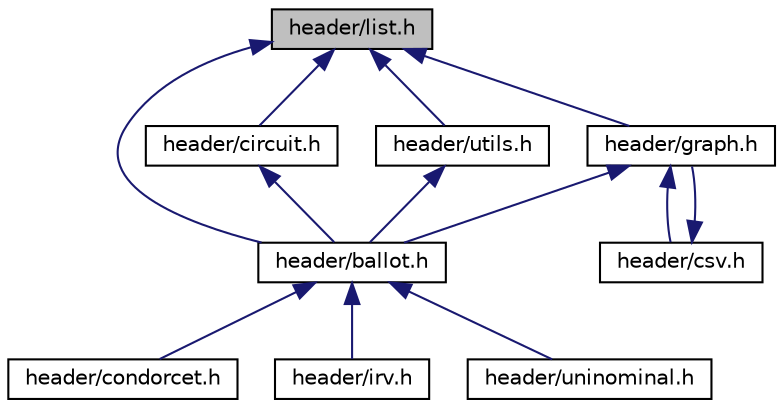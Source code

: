 digraph "header/list.h"
{
  edge [fontname="Helvetica",fontsize="10",labelfontname="Helvetica",labelfontsize="10"];
  node [fontname="Helvetica",fontsize="10",shape=record];
  Node8 [label="header/list.h",height=0.2,width=0.4,color="black", fillcolor="grey75", style="filled", fontcolor="black"];
  Node8 -> Node9 [dir="back",color="midnightblue",fontsize="10",style="solid",fontname="Helvetica"];
  Node9 [label="header/ballot.h",height=0.2,width=0.4,color="black", fillcolor="white", style="filled",URL="$ballot_8h.html",tooltip="Centralise les fonctions communes aux algorithmes de méthodes de scrutin. "];
  Node9 -> Node10 [dir="back",color="midnightblue",fontsize="10",style="solid",fontname="Helvetica"];
  Node10 [label="header/condorcet.h",height=0.2,width=0.4,color="black", fillcolor="white", style="filled",URL="$condorcet_8h.html",tooltip="Calcul du gagnant grâce aux fonctions de condorcet et leurs dépendances. "];
  Node9 -> Node11 [dir="back",color="midnightblue",fontsize="10",style="solid",fontname="Helvetica"];
  Node11 [label="header/irv.h",height=0.2,width=0.4,color="black", fillcolor="white", style="filled",URL="$irv_8h.html",tooltip="Calcul du gagnant grâce à la fonction vote alternatif et ses dépendances. "];
  Node9 -> Node12 [dir="back",color="midnightblue",fontsize="10",style="solid",fontname="Helvetica"];
  Node12 [label="header/uninominal.h",height=0.2,width=0.4,color="black", fillcolor="white", style="filled",URL="$uninominal_8h.html",tooltip="Calcul du gagnant grâce aux fonctions uninominals un et deux tours et leurs dépendances. "];
  Node8 -> Node13 [dir="back",color="midnightblue",fontsize="10",style="solid",fontname="Helvetica"];
  Node13 [label="header/circuit.h",height=0.2,width=0.4,color="black", fillcolor="white", style="filled",URL="$circuit_8h_source.html"];
  Node13 -> Node9 [dir="back",color="midnightblue",fontsize="10",style="solid",fontname="Helvetica"];
  Node8 -> Node14 [dir="back",color="midnightblue",fontsize="10",style="solid",fontname="Helvetica"];
  Node14 [label="header/utils.h",height=0.2,width=0.4,color="black", fillcolor="white", style="filled",URL="$utils_8h.html",tooltip="Donne des outils utiles pour plusieurs fonctions dans tous le programme. "];
  Node14 -> Node9 [dir="back",color="midnightblue",fontsize="10",style="solid",fontname="Helvetica"];
  Node8 -> Node15 [dir="back",color="midnightblue",fontsize="10",style="solid",fontname="Helvetica"];
  Node15 [label="header/graph.h",height=0.2,width=0.4,color="black", fillcolor="white", style="filled",URL="$graph_8h.html",tooltip="Gère l&#39;écriture dans un fichier python d&#39;une liste. "];
  Node15 -> Node9 [dir="back",color="midnightblue",fontsize="10",style="solid",fontname="Helvetica"];
  Node15 -> Node16 [dir="back",color="midnightblue",fontsize="10",style="solid",fontname="Helvetica"];
  Node16 [label="header/csv.h",height=0.2,width=0.4,color="black", fillcolor="white", style="filled",URL="$csv_8h.html",tooltip="Transforme un fichier CSV en structure de données utilisable. "];
  Node16 -> Node15 [dir="back",color="midnightblue",fontsize="10",style="solid",fontname="Helvetica"];
}
